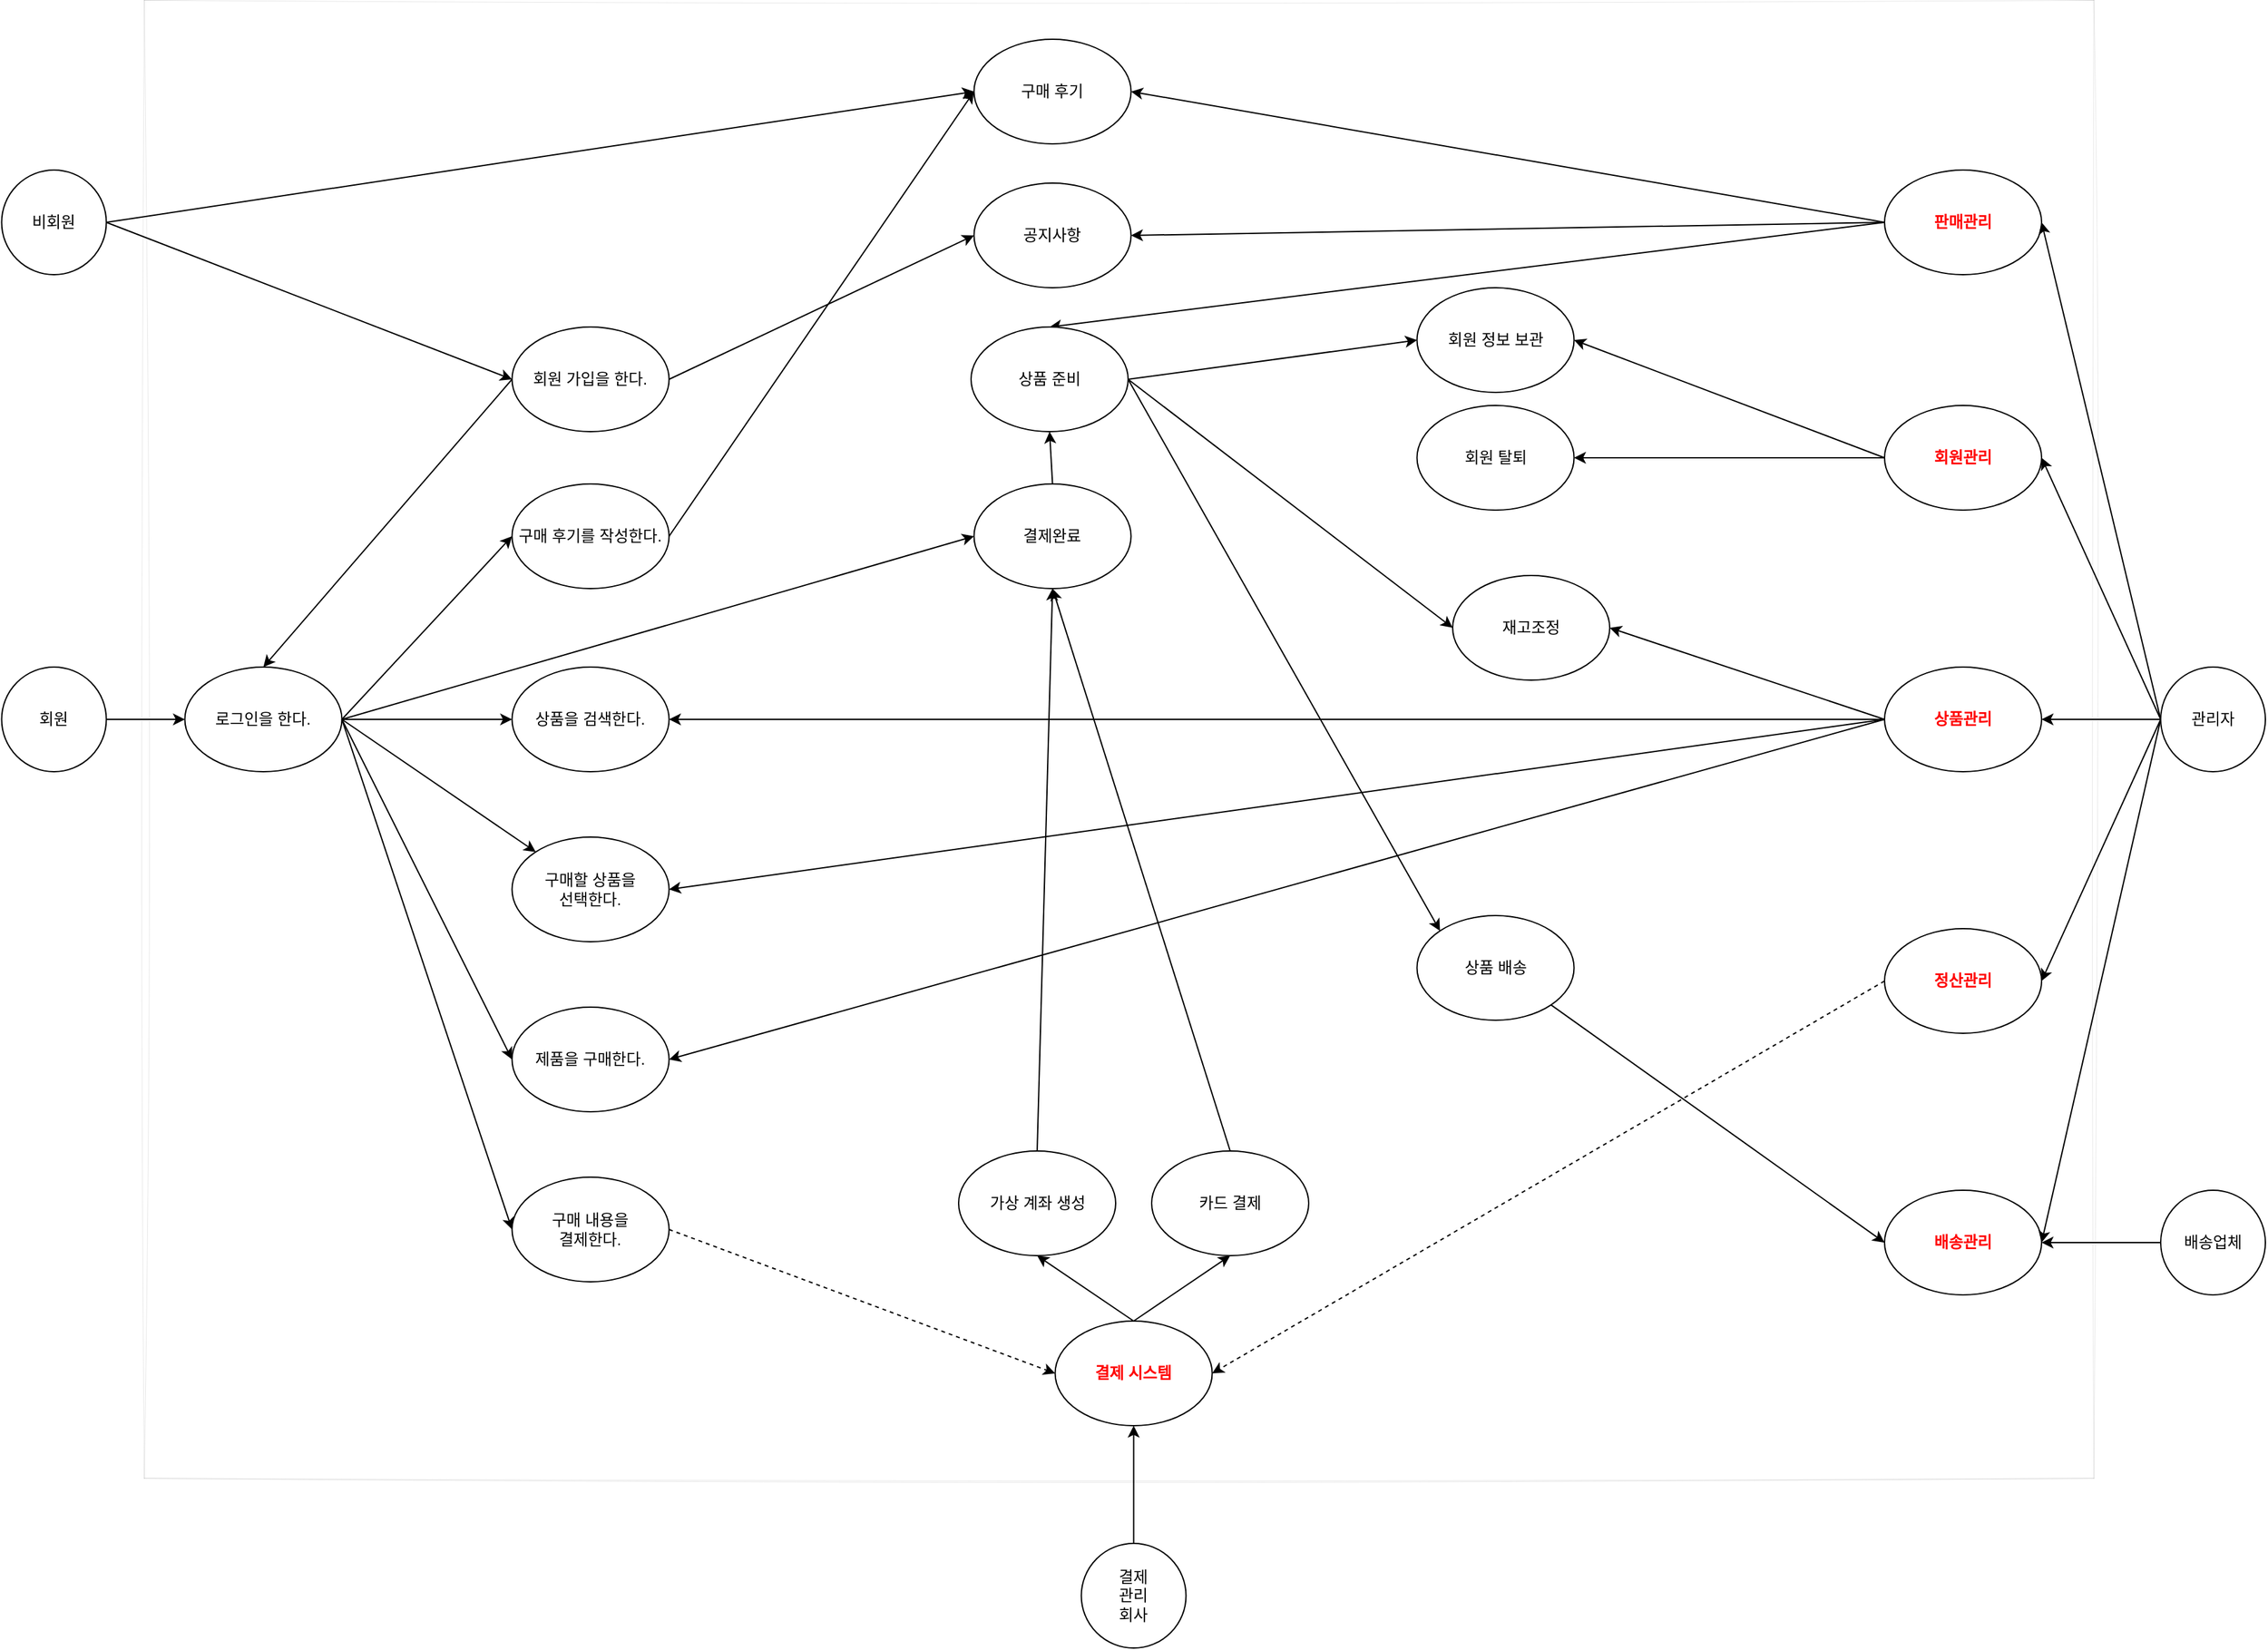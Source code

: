 <mxfile version="21.2.8" type="device">
  <diagram id="R2lEEEUBdFMjLlhIrx00" name="Page-1">
    <mxGraphModel dx="2406" dy="1958" grid="1" gridSize="10" guides="1" tooltips="1" connect="1" arrows="1" fold="1" page="1" pageScale="1" pageWidth="827" pageHeight="1169" math="0" shadow="0" extFonts="Permanent Marker^https://fonts.googleapis.com/css?family=Permanent+Marker">
      <root>
        <mxCell id="0" />
        <mxCell id="1" parent="0" />
        <mxCell id="XphJCOflSkRBKjnm-n3k-2" value="" style="rounded=0;whiteSpace=wrap;html=1;sketch=1;curveFitting=1;jiggle=2;strokeWidth=0;" parent="1" vertex="1">
          <mxGeometry x="-340" y="-410" width="1489.75" height="1130" as="geometry" />
        </mxCell>
        <mxCell id="XphJCOflSkRBKjnm-n3k-3" value="비회원" style="ellipse;whiteSpace=wrap;html=1;aspect=fixed;" parent="1" vertex="1">
          <mxGeometry x="-448.75" y="-280" width="80" height="80" as="geometry" />
        </mxCell>
        <mxCell id="XphJCOflSkRBKjnm-n3k-4" value="회원" style="ellipse;whiteSpace=wrap;html=1;aspect=fixed;" parent="1" vertex="1">
          <mxGeometry x="-448.75" y="100" width="80" height="80" as="geometry" />
        </mxCell>
        <mxCell id="XphJCOflSkRBKjnm-n3k-5" value="회원 가입을 한다." style="ellipse;whiteSpace=wrap;html=1;" parent="1" vertex="1">
          <mxGeometry x="-58.75" y="-160" width="120" height="80" as="geometry" />
        </mxCell>
        <mxCell id="XphJCOflSkRBKjnm-n3k-6" value="" style="endArrow=classic;html=1;rounded=0;exitX=0;exitY=0.5;exitDx=0;exitDy=0;entryX=0.5;entryY=0;entryDx=0;entryDy=0;" parent="1" source="XphJCOflSkRBKjnm-n3k-5" target="XphJCOflSkRBKjnm-n3k-8" edge="1">
          <mxGeometry width="50" height="50" relative="1" as="geometry">
            <mxPoint x="6.25" y="445" as="sourcePoint" />
            <mxPoint x="56.25" y="395" as="targetPoint" />
          </mxGeometry>
        </mxCell>
        <mxCell id="XphJCOflSkRBKjnm-n3k-7" value="" style="endArrow=classic;html=1;rounded=0;exitX=1;exitY=0.5;exitDx=0;exitDy=0;entryX=0;entryY=0.5;entryDx=0;entryDy=0;" parent="1" source="XphJCOflSkRBKjnm-n3k-4" target="XphJCOflSkRBKjnm-n3k-8" edge="1">
          <mxGeometry width="50" height="50" relative="1" as="geometry">
            <mxPoint x="-328.75" y="140" as="sourcePoint" />
            <mxPoint x="6.25" y="170" as="targetPoint" />
          </mxGeometry>
        </mxCell>
        <mxCell id="XphJCOflSkRBKjnm-n3k-8" value="로그인을 한다." style="ellipse;whiteSpace=wrap;html=1;" parent="1" vertex="1">
          <mxGeometry x="-308.75" y="100" width="120" height="80" as="geometry" />
        </mxCell>
        <mxCell id="XphJCOflSkRBKjnm-n3k-9" value="구매할 상품을&lt;br&gt;선택한다." style="ellipse;whiteSpace=wrap;html=1;" parent="1" vertex="1">
          <mxGeometry x="-58.75" y="230" width="120" height="80" as="geometry" />
        </mxCell>
        <mxCell id="XphJCOflSkRBKjnm-n3k-10" value="제품을 구매한다." style="ellipse;whiteSpace=wrap;html=1;" parent="1" vertex="1">
          <mxGeometry x="-58.75" y="360" width="120" height="80" as="geometry" />
        </mxCell>
        <mxCell id="XphJCOflSkRBKjnm-n3k-11" value="상품을 검색한다." style="ellipse;whiteSpace=wrap;html=1;" parent="1" vertex="1">
          <mxGeometry x="-58.75" y="100" width="120" height="80" as="geometry" />
        </mxCell>
        <mxCell id="XphJCOflSkRBKjnm-n3k-12" value="" style="endArrow=classic;html=1;rounded=0;exitX=1;exitY=0.5;exitDx=0;exitDy=0;entryX=0;entryY=0.5;entryDx=0;entryDy=0;" parent="1" source="XphJCOflSkRBKjnm-n3k-8" target="XphJCOflSkRBKjnm-n3k-11" edge="1">
          <mxGeometry width="50" height="50" relative="1" as="geometry">
            <mxPoint x="6.25" y="435" as="sourcePoint" />
            <mxPoint x="56.25" y="385" as="targetPoint" />
          </mxGeometry>
        </mxCell>
        <mxCell id="XphJCOflSkRBKjnm-n3k-13" value="" style="endArrow=classic;html=1;rounded=0;exitX=1;exitY=0.5;exitDx=0;exitDy=0;" parent="1" source="XphJCOflSkRBKjnm-n3k-8" target="XphJCOflSkRBKjnm-n3k-9" edge="1">
          <mxGeometry width="50" height="50" relative="1" as="geometry">
            <mxPoint x="6.25" y="435" as="sourcePoint" />
            <mxPoint x="56.25" y="385" as="targetPoint" />
          </mxGeometry>
        </mxCell>
        <mxCell id="XphJCOflSkRBKjnm-n3k-14" value="" style="endArrow=classic;html=1;rounded=0;exitX=1;exitY=0.5;exitDx=0;exitDy=0;entryX=0;entryY=0.5;entryDx=0;entryDy=0;" parent="1" source="XphJCOflSkRBKjnm-n3k-8" target="XphJCOflSkRBKjnm-n3k-10" edge="1">
          <mxGeometry width="50" height="50" relative="1" as="geometry">
            <mxPoint x="6.25" y="435" as="sourcePoint" />
            <mxPoint x="56.25" y="385" as="targetPoint" />
          </mxGeometry>
        </mxCell>
        <mxCell id="XphJCOflSkRBKjnm-n3k-15" value="관리자" style="ellipse;whiteSpace=wrap;html=1;aspect=fixed;" parent="1" vertex="1">
          <mxGeometry x="1201" y="100" width="80" height="80" as="geometry" />
        </mxCell>
        <mxCell id="XphJCOflSkRBKjnm-n3k-16" value="상품관리" style="ellipse;whiteSpace=wrap;html=1;fontColor=#FF0000;fontStyle=1" parent="1" vertex="1">
          <mxGeometry x="990" y="100" width="120" height="80" as="geometry" />
        </mxCell>
        <mxCell id="XphJCOflSkRBKjnm-n3k-17" value="" style="endArrow=classic;html=1;rounded=0;exitX=0;exitY=0.5;exitDx=0;exitDy=0;entryX=1;entryY=0.5;entryDx=0;entryDy=0;" parent="1" source="XphJCOflSkRBKjnm-n3k-16" target="XphJCOflSkRBKjnm-n3k-11" edge="1">
          <mxGeometry width="50" height="50" relative="1" as="geometry">
            <mxPoint x="76.25" y="40" as="sourcePoint" />
            <mxPoint x="126.25" y="-10" as="targetPoint" />
            <Array as="points" />
          </mxGeometry>
        </mxCell>
        <mxCell id="XphJCOflSkRBKjnm-n3k-18" value="" style="endArrow=classic;html=1;rounded=0;exitX=0;exitY=0.5;exitDx=0;exitDy=0;entryX=1;entryY=0.5;entryDx=0;entryDy=0;" parent="1" source="XphJCOflSkRBKjnm-n3k-16" target="XphJCOflSkRBKjnm-n3k-9" edge="1">
          <mxGeometry width="50" height="50" relative="1" as="geometry">
            <mxPoint x="76.25" y="40" as="sourcePoint" />
            <mxPoint x="126.25" y="-10" as="targetPoint" />
          </mxGeometry>
        </mxCell>
        <mxCell id="XphJCOflSkRBKjnm-n3k-19" value="" style="endArrow=classic;html=1;rounded=0;exitX=0;exitY=0.5;exitDx=0;exitDy=0;entryX=1;entryY=0.5;entryDx=0;entryDy=0;" parent="1" source="XphJCOflSkRBKjnm-n3k-16" target="XphJCOflSkRBKjnm-n3k-10" edge="1">
          <mxGeometry width="50" height="50" relative="1" as="geometry">
            <mxPoint x="76.25" y="40" as="sourcePoint" />
            <mxPoint x="126.25" y="-10" as="targetPoint" />
            <Array as="points" />
          </mxGeometry>
        </mxCell>
        <mxCell id="XphJCOflSkRBKjnm-n3k-20" value="" style="endArrow=classic;html=1;rounded=0;exitX=1;exitY=0.5;exitDx=0;exitDy=0;entryX=0;entryY=0.5;entryDx=0;entryDy=0;" parent="1" source="XphJCOflSkRBKjnm-n3k-8" target="XphJCOflSkRBKjnm-n3k-21" edge="1">
          <mxGeometry width="50" height="50" relative="1" as="geometry">
            <mxPoint x="6.25" y="200" as="sourcePoint" />
            <mxPoint x="56.25" y="150" as="targetPoint" />
          </mxGeometry>
        </mxCell>
        <mxCell id="XphJCOflSkRBKjnm-n3k-21" value="구매 후기를 작성한다." style="ellipse;whiteSpace=wrap;html=1;" parent="1" vertex="1">
          <mxGeometry x="-58.75" y="-40" width="120" height="80" as="geometry" />
        </mxCell>
        <mxCell id="XphJCOflSkRBKjnm-n3k-22" value="판매관리" style="ellipse;whiteSpace=wrap;html=1;fontColor=#FF0000;fontStyle=1" parent="1" vertex="1">
          <mxGeometry x="990" y="-280" width="120" height="80" as="geometry" />
        </mxCell>
        <mxCell id="XphJCOflSkRBKjnm-n3k-23" value="" style="endArrow=classic;html=1;rounded=0;exitX=0;exitY=0.5;exitDx=0;exitDy=0;entryX=1;entryY=0.5;entryDx=0;entryDy=0;" parent="1" source="XphJCOflSkRBKjnm-n3k-22" target="XphJCOflSkRBKjnm-n3k-68" edge="1">
          <mxGeometry width="50" height="50" relative="1" as="geometry">
            <mxPoint x="76.25" y="40" as="sourcePoint" />
            <mxPoint x="126.25" y="-10" as="targetPoint" />
          </mxGeometry>
        </mxCell>
        <mxCell id="XphJCOflSkRBKjnm-n3k-24" value="" style="endArrow=classic;html=1;rounded=0;entryX=0;entryY=0.5;entryDx=0;entryDy=0;exitX=1;exitY=0.5;exitDx=0;exitDy=0;" parent="1" source="XphJCOflSkRBKjnm-n3k-3" target="XphJCOflSkRBKjnm-n3k-5" edge="1">
          <mxGeometry width="50" height="50" relative="1" as="geometry">
            <mxPoint x="-278.75" y="-160" as="sourcePoint" />
            <mxPoint x="56.25" y="395" as="targetPoint" />
          </mxGeometry>
        </mxCell>
        <mxCell id="XphJCOflSkRBKjnm-n3k-25" value="" style="endArrow=classic;html=1;rounded=0;entryX=1;entryY=0.5;entryDx=0;entryDy=0;exitX=0;exitY=0.5;exitDx=0;exitDy=0;" parent="1" source="XphJCOflSkRBKjnm-n3k-15" target="XphJCOflSkRBKjnm-n3k-16" edge="1">
          <mxGeometry width="50" height="50" relative="1" as="geometry">
            <mxPoint x="1011.25" y="-95" as="sourcePoint" />
            <mxPoint x="1061.25" y="-145" as="targetPoint" />
          </mxGeometry>
        </mxCell>
        <mxCell id="XphJCOflSkRBKjnm-n3k-26" value="" style="endArrow=classic;html=1;rounded=0;entryX=1;entryY=0.5;entryDx=0;entryDy=0;exitX=0;exitY=0.5;exitDx=0;exitDy=0;" parent="1" source="XphJCOflSkRBKjnm-n3k-15" target="XphJCOflSkRBKjnm-n3k-22" edge="1">
          <mxGeometry width="50" height="50" relative="1" as="geometry">
            <mxPoint x="1011.25" y="-95" as="sourcePoint" />
            <mxPoint x="1061.25" y="-145" as="targetPoint" />
          </mxGeometry>
        </mxCell>
        <mxCell id="XphJCOflSkRBKjnm-n3k-67" value="회원관리" style="ellipse;whiteSpace=wrap;html=1;fontColor=#FF0000;fontStyle=1" parent="1" vertex="1">
          <mxGeometry x="990" y="-100" width="120" height="80" as="geometry" />
        </mxCell>
        <mxCell id="XphJCOflSkRBKjnm-n3k-68" value="구매 후기" style="ellipse;whiteSpace=wrap;html=1;" parent="1" vertex="1">
          <mxGeometry x="294.25" y="-380" width="120" height="80" as="geometry" />
        </mxCell>
        <mxCell id="XphJCOflSkRBKjnm-n3k-69" value="" style="endArrow=classic;html=1;rounded=0;exitX=1;exitY=0.5;exitDx=0;exitDy=0;entryX=0;entryY=0.5;entryDx=0;entryDy=0;" parent="1" source="XphJCOflSkRBKjnm-n3k-21" target="XphJCOflSkRBKjnm-n3k-68" edge="1">
          <mxGeometry width="50" height="50" relative="1" as="geometry">
            <mxPoint x="371.25" y="80" as="sourcePoint" />
            <mxPoint x="421.25" y="30" as="targetPoint" />
          </mxGeometry>
        </mxCell>
        <mxCell id="XphJCOflSkRBKjnm-n3k-70" value="" style="endArrow=classic;html=1;rounded=0;exitX=1;exitY=0.5;exitDx=0;exitDy=0;entryX=0;entryY=0.5;entryDx=0;entryDy=0;" parent="1" source="XphJCOflSkRBKjnm-n3k-3" target="XphJCOflSkRBKjnm-n3k-68" edge="1">
          <mxGeometry width="50" height="50" relative="1" as="geometry">
            <mxPoint x="-208.75" y="-160" as="sourcePoint" />
            <mxPoint x="421.25" y="30" as="targetPoint" />
          </mxGeometry>
        </mxCell>
        <mxCell id="XphJCOflSkRBKjnm-n3k-74" value="구매 내용을&lt;br&gt;결제한다." style="ellipse;whiteSpace=wrap;html=1;" parent="1" vertex="1">
          <mxGeometry x="-58.75" y="490" width="120" height="80" as="geometry" />
        </mxCell>
        <mxCell id="XphJCOflSkRBKjnm-n3k-75" value="결제 시스템" style="ellipse;whiteSpace=wrap;html=1;fontColor=#FF0000;fontStyle=1" parent="1" vertex="1">
          <mxGeometry x="356.25" y="600" width="120" height="80" as="geometry" />
        </mxCell>
        <mxCell id="XphJCOflSkRBKjnm-n3k-76" value="" style="endArrow=classic;html=1;rounded=0;exitX=1;exitY=0.5;exitDx=0;exitDy=0;entryX=0;entryY=0.5;entryDx=0;entryDy=0;" parent="1" source="XphJCOflSkRBKjnm-n3k-8" target="XphJCOflSkRBKjnm-n3k-74" edge="1">
          <mxGeometry width="50" height="50" relative="1" as="geometry">
            <mxPoint x="6.25" y="435" as="sourcePoint" />
            <mxPoint x="56.25" y="385" as="targetPoint" />
          </mxGeometry>
        </mxCell>
        <mxCell id="XphJCOflSkRBKjnm-n3k-77" value="결제&lt;br&gt;관리&lt;br&gt;회사" style="ellipse;whiteSpace=wrap;html=1;aspect=fixed;" parent="1" vertex="1">
          <mxGeometry x="376.25" y="770" width="80" height="80" as="geometry" />
        </mxCell>
        <mxCell id="XphJCOflSkRBKjnm-n3k-78" value="" style="endArrow=classic;html=1;rounded=0;exitX=0.5;exitY=0;exitDx=0;exitDy=0;entryX=0.5;entryY=1;entryDx=0;entryDy=0;" parent="1" source="XphJCOflSkRBKjnm-n3k-77" target="XphJCOflSkRBKjnm-n3k-75" edge="1">
          <mxGeometry width="50" height="50" relative="1" as="geometry">
            <mxPoint x="335" y="540" as="sourcePoint" />
            <mxPoint x="385" y="580" as="targetPoint" />
          </mxGeometry>
        </mxCell>
        <mxCell id="XphJCOflSkRBKjnm-n3k-80" value="" style="endArrow=classic;html=1;rounded=0;exitX=0;exitY=0.5;exitDx=0;exitDy=0;entryX=1;entryY=0.5;entryDx=0;entryDy=0;" parent="1" source="XphJCOflSkRBKjnm-n3k-67" target="XphJCOflSkRBKjnm-n3k-91" edge="1">
          <mxGeometry width="50" height="50" relative="1" as="geometry">
            <mxPoint x="760.5" y="-70" as="sourcePoint" />
            <mxPoint x="700.5" y="-70" as="targetPoint" />
          </mxGeometry>
        </mxCell>
        <mxCell id="XphJCOflSkRBKjnm-n3k-81" value="" style="endArrow=classic;html=1;rounded=0;exitX=1;exitY=0.5;exitDx=0;exitDy=0;entryX=0;entryY=0.5;entryDx=0;entryDy=0;dashed=1;" parent="1" source="XphJCOflSkRBKjnm-n3k-74" target="XphJCOflSkRBKjnm-n3k-75" edge="1">
          <mxGeometry width="50" height="50" relative="1" as="geometry">
            <mxPoint x="371.25" y="320" as="sourcePoint" />
            <mxPoint x="421.25" y="270" as="targetPoint" />
          </mxGeometry>
        </mxCell>
        <mxCell id="XphJCOflSkRBKjnm-n3k-83" value="가상 계좌 생성" style="ellipse;whiteSpace=wrap;html=1;" parent="1" vertex="1">
          <mxGeometry x="282.5" y="470" width="120" height="80" as="geometry" />
        </mxCell>
        <mxCell id="XphJCOflSkRBKjnm-n3k-84" value="카드 결제" style="ellipse;whiteSpace=wrap;html=1;" parent="1" vertex="1">
          <mxGeometry x="430" y="470" width="120" height="80" as="geometry" />
        </mxCell>
        <mxCell id="XphJCOflSkRBKjnm-n3k-85" value="" style="endArrow=classic;html=1;rounded=0;entryX=0.5;entryY=1;entryDx=0;entryDy=0;exitX=0.5;exitY=0;exitDx=0;exitDy=0;" parent="1" source="XphJCOflSkRBKjnm-n3k-75" target="XphJCOflSkRBKjnm-n3k-83" edge="1">
          <mxGeometry width="50" height="50" relative="1" as="geometry">
            <mxPoint x="366.25" y="650" as="sourcePoint" />
            <mxPoint x="416.25" y="600" as="targetPoint" />
            <Array as="points" />
          </mxGeometry>
        </mxCell>
        <mxCell id="XphJCOflSkRBKjnm-n3k-86" value="" style="endArrow=classic;html=1;rounded=0;entryX=0.5;entryY=1;entryDx=0;entryDy=0;exitX=0.5;exitY=0;exitDx=0;exitDy=0;" parent="1" source="XphJCOflSkRBKjnm-n3k-75" target="XphJCOflSkRBKjnm-n3k-84" edge="1">
          <mxGeometry width="50" height="50" relative="1" as="geometry">
            <mxPoint x="376.25" y="650" as="sourcePoint" />
            <mxPoint x="416.25" y="600" as="targetPoint" />
            <Array as="points" />
          </mxGeometry>
        </mxCell>
        <mxCell id="XphJCOflSkRBKjnm-n3k-88" value="" style="endArrow=classic;html=1;rounded=0;entryX=0.5;entryY=1;entryDx=0;entryDy=0;exitX=0.5;exitY=0;exitDx=0;exitDy=0;" parent="1" source="XphJCOflSkRBKjnm-n3k-83" target="XphJCOflSkRBKjnm-n3k-103" edge="1">
          <mxGeometry width="50" height="50" relative="1" as="geometry">
            <mxPoint x="365" y="600" as="sourcePoint" />
            <mxPoint x="415" y="550" as="targetPoint" />
          </mxGeometry>
        </mxCell>
        <mxCell id="XphJCOflSkRBKjnm-n3k-89" value="" style="endArrow=classic;html=1;rounded=0;entryX=0.5;entryY=1;entryDx=0;entryDy=0;exitX=0.5;exitY=0;exitDx=0;exitDy=0;" parent="1" source="XphJCOflSkRBKjnm-n3k-84" target="XphJCOflSkRBKjnm-n3k-103" edge="1">
          <mxGeometry width="50" height="50" relative="1" as="geometry">
            <mxPoint x="365" y="600" as="sourcePoint" />
            <mxPoint x="415" y="550" as="targetPoint" />
          </mxGeometry>
        </mxCell>
        <mxCell id="XphJCOflSkRBKjnm-n3k-90" value="" style="endArrow=classic;html=1;rounded=0;entryX=1;entryY=0.5;entryDx=0;entryDy=0;exitX=0;exitY=0.5;exitDx=0;exitDy=0;" parent="1" source="XphJCOflSkRBKjnm-n3k-15" target="XphJCOflSkRBKjnm-n3k-67" edge="1">
          <mxGeometry width="50" height="50" relative="1" as="geometry">
            <mxPoint x="1011.25" y="-95" as="sourcePoint" />
            <mxPoint x="1061.25" y="-145" as="targetPoint" />
          </mxGeometry>
        </mxCell>
        <mxCell id="XphJCOflSkRBKjnm-n3k-92" value="회원 탈퇴" style="ellipse;whiteSpace=wrap;html=1;" parent="1" vertex="1">
          <mxGeometry x="632.75" y="-100" width="120" height="80" as="geometry" />
        </mxCell>
        <mxCell id="XphJCOflSkRBKjnm-n3k-93" value="" style="endArrow=classic;html=1;rounded=0;exitX=0;exitY=0.5;exitDx=0;exitDy=0;entryX=1;entryY=0.5;entryDx=0;entryDy=0;" parent="1" source="XphJCOflSkRBKjnm-n3k-67" target="XphJCOflSkRBKjnm-n3k-92" edge="1">
          <mxGeometry width="50" height="50" relative="1" as="geometry">
            <mxPoint x="760.5" y="-70" as="sourcePoint" />
            <mxPoint x="700.5" y="-70" as="targetPoint" />
          </mxGeometry>
        </mxCell>
        <mxCell id="XphJCOflSkRBKjnm-n3k-94" value="" style="endArrow=classic;html=1;rounded=0;exitX=1;exitY=0.5;exitDx=0;exitDy=0;entryX=0;entryY=0.5;entryDx=0;entryDy=0;" parent="1" source="XphJCOflSkRBKjnm-n3k-87" target="XphJCOflSkRBKjnm-n3k-91" edge="1">
          <mxGeometry width="50" height="50" relative="1" as="geometry">
            <mxPoint x="76.25" y="445" as="sourcePoint" />
            <mxPoint x="126.25" y="395" as="targetPoint" />
          </mxGeometry>
        </mxCell>
        <mxCell id="XphJCOflSkRBKjnm-n3k-97" value="상품 배송" style="ellipse;whiteSpace=wrap;html=1;" parent="1" vertex="1">
          <mxGeometry x="632.75" y="290" width="120" height="80" as="geometry" />
        </mxCell>
        <mxCell id="XphJCOflSkRBKjnm-n3k-98" value="" style="endArrow=classic;html=1;rounded=0;exitX=1;exitY=0.5;exitDx=0;exitDy=0;entryX=0;entryY=0;entryDx=0;entryDy=0;" parent="1" source="XphJCOflSkRBKjnm-n3k-87" target="XphJCOflSkRBKjnm-n3k-97" edge="1">
          <mxGeometry width="50" height="50" relative="1" as="geometry">
            <mxPoint x="371.25" y="210" as="sourcePoint" />
            <mxPoint x="421.25" y="160" as="targetPoint" />
          </mxGeometry>
        </mxCell>
        <mxCell id="XphJCOflSkRBKjnm-n3k-99" value="" style="endArrow=classic;html=1;rounded=0;exitX=0;exitY=0.5;exitDx=0;exitDy=0;entryX=0.5;entryY=0;entryDx=0;entryDy=0;" parent="1" source="XphJCOflSkRBKjnm-n3k-22" target="XphJCOflSkRBKjnm-n3k-87" edge="1">
          <mxGeometry width="50" height="50" relative="1" as="geometry">
            <mxPoint x="76.25" y="40" as="sourcePoint" />
            <mxPoint x="126.25" y="-10" as="targetPoint" />
            <Array as="points" />
          </mxGeometry>
        </mxCell>
        <mxCell id="XphJCOflSkRBKjnm-n3k-91" value="회원 정보 보관" style="ellipse;whiteSpace=wrap;html=1;" parent="1" vertex="1">
          <mxGeometry x="632.75" y="-190" width="120" height="80" as="geometry" />
        </mxCell>
        <mxCell id="XphJCOflSkRBKjnm-n3k-100" value="재고조정" style="ellipse;whiteSpace=wrap;html=1;" parent="1" vertex="1">
          <mxGeometry x="660" y="30" width="120" height="80" as="geometry" />
        </mxCell>
        <mxCell id="XphJCOflSkRBKjnm-n3k-101" value="" style="endArrow=classic;html=1;rounded=0;exitX=1;exitY=0.5;exitDx=0;exitDy=0;entryX=0;entryY=0.5;entryDx=0;entryDy=0;" parent="1" source="XphJCOflSkRBKjnm-n3k-87" target="XphJCOflSkRBKjnm-n3k-100" edge="1">
          <mxGeometry width="50" height="50" relative="1" as="geometry">
            <mxPoint x="371.25" y="210" as="sourcePoint" />
            <mxPoint x="421.25" y="160" as="targetPoint" />
          </mxGeometry>
        </mxCell>
        <mxCell id="XphJCOflSkRBKjnm-n3k-102" value="" style="endArrow=classic;html=1;rounded=0;exitX=0;exitY=0.5;exitDx=0;exitDy=0;entryX=1;entryY=0.5;entryDx=0;entryDy=0;" parent="1" source="XphJCOflSkRBKjnm-n3k-16" target="XphJCOflSkRBKjnm-n3k-100" edge="1">
          <mxGeometry width="50" height="50" relative="1" as="geometry">
            <mxPoint x="760.5" y="20" as="sourcePoint" />
            <mxPoint x="35.5" y="-10" as="targetPoint" />
          </mxGeometry>
        </mxCell>
        <mxCell id="XphJCOflSkRBKjnm-n3k-103" value="결제완료" style="ellipse;whiteSpace=wrap;html=1;" parent="1" vertex="1">
          <mxGeometry x="294.25" y="-40" width="120" height="80" as="geometry" />
        </mxCell>
        <mxCell id="XphJCOflSkRBKjnm-n3k-104" value="" style="endArrow=classic;html=1;rounded=0;exitX=0.5;exitY=0;exitDx=0;exitDy=0;entryX=0.5;entryY=1;entryDx=0;entryDy=0;" parent="1" source="XphJCOflSkRBKjnm-n3k-103" target="XphJCOflSkRBKjnm-n3k-87" edge="1">
          <mxGeometry width="50" height="50" relative="1" as="geometry">
            <mxPoint x="302" y="210" as="sourcePoint" />
            <mxPoint x="352" y="160" as="targetPoint" />
          </mxGeometry>
        </mxCell>
        <mxCell id="XphJCOflSkRBKjnm-n3k-105" value="" style="endArrow=classic;html=1;rounded=0;exitX=1;exitY=0.5;exitDx=0;exitDy=0;entryX=0;entryY=0.5;entryDx=0;entryDy=0;" parent="1" source="XphJCOflSkRBKjnm-n3k-8" target="XphJCOflSkRBKjnm-n3k-103" edge="1">
          <mxGeometry width="50" height="50" relative="1" as="geometry">
            <mxPoint x="76.25" y="435" as="sourcePoint" />
            <mxPoint x="126.25" y="385" as="targetPoint" />
          </mxGeometry>
        </mxCell>
        <mxCell id="XphJCOflSkRBKjnm-n3k-106" value="정산관리" style="ellipse;whiteSpace=wrap;html=1;fontColor=#FF0000;fontStyle=1" parent="1" vertex="1">
          <mxGeometry x="990" y="300" width="120" height="80" as="geometry" />
        </mxCell>
        <mxCell id="XphJCOflSkRBKjnm-n3k-107" value="" style="endArrow=classic;html=1;rounded=0;exitX=0;exitY=0.5;exitDx=0;exitDy=0;entryX=1;entryY=0.5;entryDx=0;entryDy=0;dashed=1;" parent="1" source="XphJCOflSkRBKjnm-n3k-106" target="XphJCOflSkRBKjnm-n3k-75" edge="1">
          <mxGeometry width="50" height="50" relative="1" as="geometry">
            <mxPoint x="511.25" y="180" as="sourcePoint" />
            <mxPoint x="561.25" y="130" as="targetPoint" />
            <Array as="points" />
          </mxGeometry>
        </mxCell>
        <mxCell id="XphJCOflSkRBKjnm-n3k-87" value="상품 준비" style="ellipse;whiteSpace=wrap;html=1;" parent="1" vertex="1">
          <mxGeometry x="292" y="-160" width="120" height="80" as="geometry" />
        </mxCell>
        <mxCell id="iOWlkPq021gYp3NVPlS9-1" value="" style="endArrow=classic;html=1;rounded=0;entryX=1;entryY=0.5;entryDx=0;entryDy=0;exitX=0;exitY=0.5;exitDx=0;exitDy=0;" parent="1" source="XphJCOflSkRBKjnm-n3k-15" target="XphJCOflSkRBKjnm-n3k-106" edge="1">
          <mxGeometry width="50" height="50" relative="1" as="geometry">
            <mxPoint x="1011.25" y="-95" as="sourcePoint" />
            <mxPoint x="1061.25" y="-145" as="targetPoint" />
          </mxGeometry>
        </mxCell>
        <mxCell id="iOWlkPq021gYp3NVPlS9-2" value="배송관리" style="ellipse;whiteSpace=wrap;html=1;fontColor=#FF0000;fontStyle=1" parent="1" vertex="1">
          <mxGeometry x="990" y="500" width="120" height="80" as="geometry" />
        </mxCell>
        <mxCell id="iOWlkPq021gYp3NVPlS9-3" value="" style="endArrow=classic;html=1;rounded=0;entryX=1;entryY=0.5;entryDx=0;entryDy=0;exitX=0;exitY=0.5;exitDx=0;exitDy=0;" parent="1" source="iOWlkPq021gYp3NVPlS9-5" target="iOWlkPq021gYp3NVPlS9-2" edge="1">
          <mxGeometry width="50" height="50" relative="1" as="geometry">
            <mxPoint x="1011.25" y="-95" as="sourcePoint" />
            <mxPoint x="1061.25" y="-145" as="targetPoint" />
          </mxGeometry>
        </mxCell>
        <mxCell id="iOWlkPq021gYp3NVPlS9-4" value="" style="endArrow=classic;html=1;rounded=0;entryX=0;entryY=0.5;entryDx=0;entryDy=0;exitX=1;exitY=1;exitDx=0;exitDy=0;" parent="1" source="XphJCOflSkRBKjnm-n3k-97" target="iOWlkPq021gYp3NVPlS9-2" edge="1">
          <mxGeometry width="50" height="50" relative="1" as="geometry">
            <mxPoint x="1011.25" y="-95" as="sourcePoint" />
            <mxPoint x="1061.25" y="-145" as="targetPoint" />
          </mxGeometry>
        </mxCell>
        <mxCell id="iOWlkPq021gYp3NVPlS9-5" value="배송업체" style="ellipse;whiteSpace=wrap;html=1;aspect=fixed;" parent="1" vertex="1">
          <mxGeometry x="1201" y="500" width="80" height="80" as="geometry" />
        </mxCell>
        <mxCell id="iOWlkPq021gYp3NVPlS9-6" value="" style="endArrow=classic;html=1;rounded=0;entryX=1;entryY=0.5;entryDx=0;entryDy=0;exitX=0;exitY=0.5;exitDx=0;exitDy=0;" parent="1" source="XphJCOflSkRBKjnm-n3k-15" target="iOWlkPq021gYp3NVPlS9-2" edge="1">
          <mxGeometry width="50" height="50" relative="1" as="geometry">
            <mxPoint x="1011.25" y="-95" as="sourcePoint" />
            <mxPoint x="1061.25" y="-145" as="targetPoint" />
          </mxGeometry>
        </mxCell>
        <mxCell id="5gFA-ebf9RQPhVea8p_9-6" value="공지사항" style="ellipse;whiteSpace=wrap;html=1;" parent="1" vertex="1">
          <mxGeometry x="294.25" y="-270" width="120" height="80" as="geometry" />
        </mxCell>
        <mxCell id="5gFA-ebf9RQPhVea8p_9-7" value="" style="endArrow=classic;html=1;rounded=0;exitX=0;exitY=0.5;exitDx=0;exitDy=0;entryX=1;entryY=0.5;entryDx=0;entryDy=0;" parent="1" source="XphJCOflSkRBKjnm-n3k-22" target="5gFA-ebf9RQPhVea8p_9-6" edge="1">
          <mxGeometry width="50" height="50" relative="1" as="geometry">
            <mxPoint x="76.25" y="40" as="sourcePoint" />
            <mxPoint x="126.25" y="-10" as="targetPoint" />
          </mxGeometry>
        </mxCell>
        <mxCell id="5gFA-ebf9RQPhVea8p_9-8" value="" style="endArrow=classic;html=1;rounded=0;exitX=1;exitY=0.5;exitDx=0;exitDy=0;entryX=0;entryY=0.5;entryDx=0;entryDy=0;" parent="1" source="XphJCOflSkRBKjnm-n3k-5" target="5gFA-ebf9RQPhVea8p_9-6" edge="1">
          <mxGeometry width="50" height="50" relative="1" as="geometry">
            <mxPoint x="371.25" y="80" as="sourcePoint" />
            <mxPoint x="421.25" y="30" as="targetPoint" />
          </mxGeometry>
        </mxCell>
      </root>
    </mxGraphModel>
  </diagram>
</mxfile>
